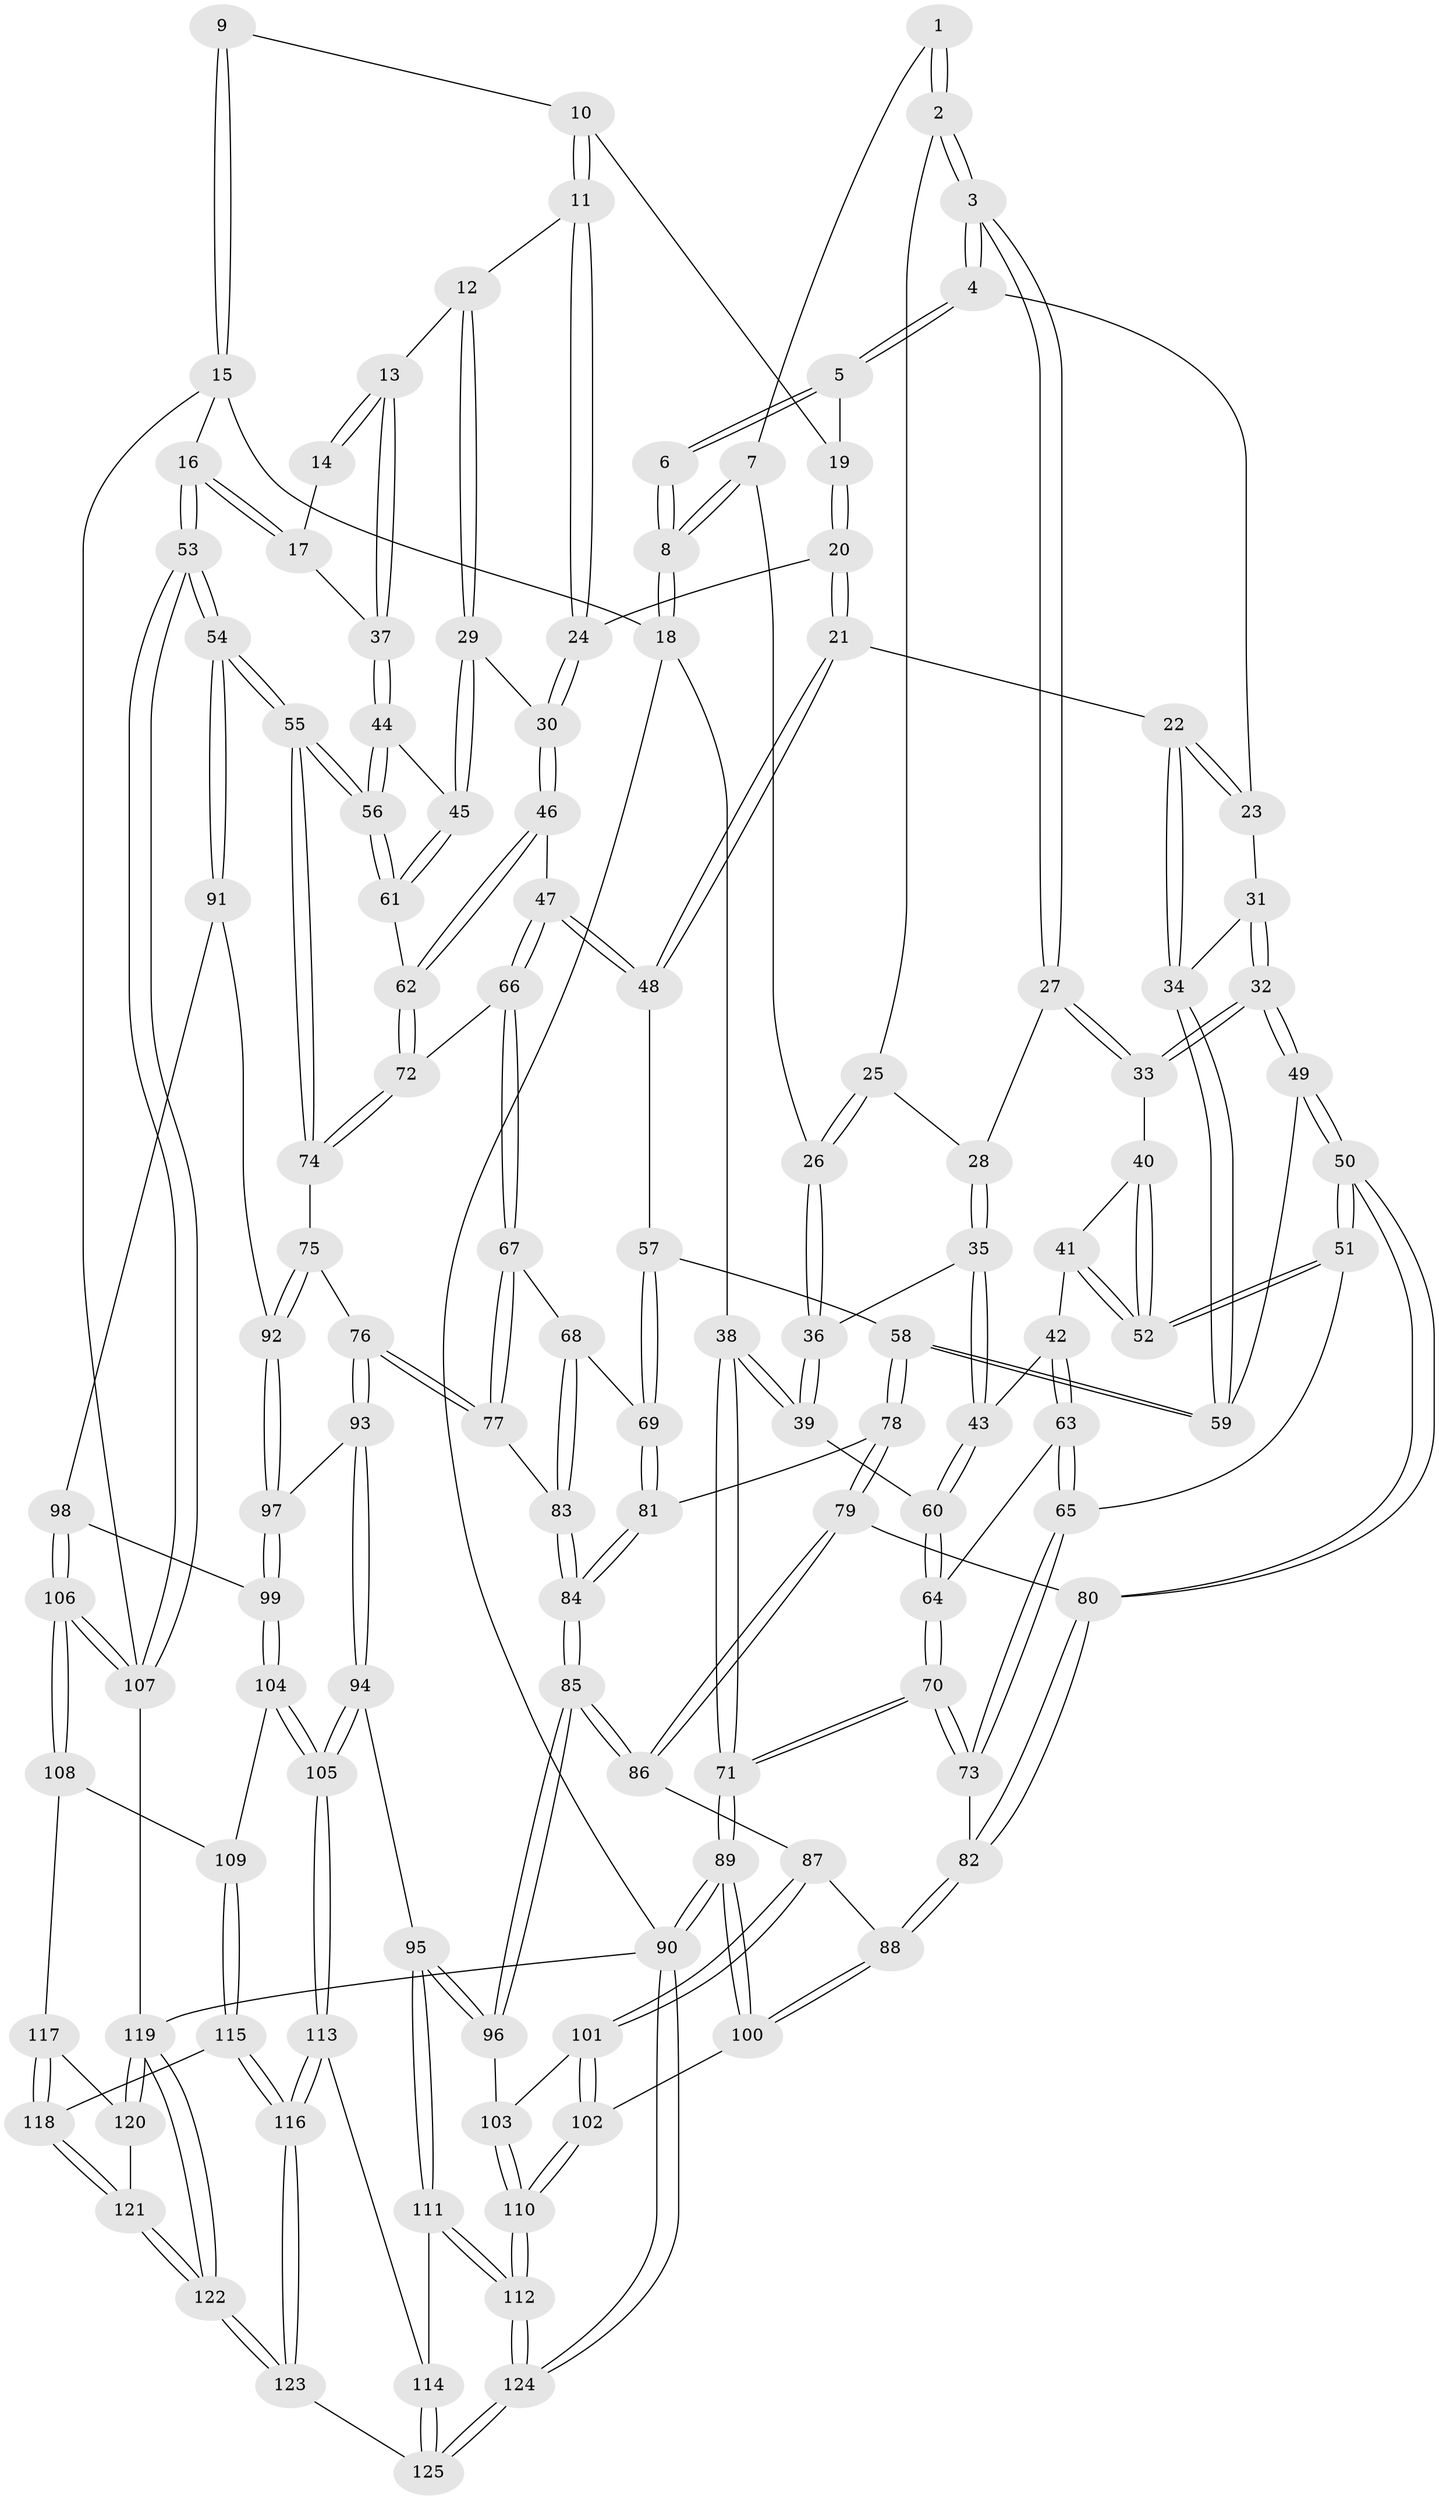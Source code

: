 // Generated by graph-tools (version 1.1) at 2025/38/03/09/25 02:38:20]
// undirected, 125 vertices, 309 edges
graph export_dot {
graph [start="1"]
  node [color=gray90,style=filled];
  1 [pos="+0.14279077727413167+0.04768355880913273"];
  2 [pos="+0.18426551144730602+0.09407480911972353"];
  3 [pos="+0.24683985178451703+0.12001458689346578"];
  4 [pos="+0.319018473716555+0.08815369618961442"];
  5 [pos="+0.47904179338216+0"];
  6 [pos="+0+0"];
  7 [pos="+0.07283395463025541+0.11947890755407535"];
  8 [pos="+0+0"];
  9 [pos="+0.9081206444646066+0"];
  10 [pos="+0.5712524963225774+0"];
  11 [pos="+0.705412987786173+0.1033801345423091"];
  12 [pos="+0.7373138121431694+0.13890934581000142"];
  13 [pos="+0.8206054613280104+0.1643161570452166"];
  14 [pos="+0.8717288274519454+0.026049257551737058"];
  15 [pos="+1+0"];
  16 [pos="+1+0.22522070198060837"];
  17 [pos="+0.9795587432442883+0.16887373174398682"];
  18 [pos="+0+0"];
  19 [pos="+0.52132705538726+0"];
  20 [pos="+0.5346633202352618+0.156204469073399"];
  21 [pos="+0.49733730417286093+0.20629886001423386"];
  22 [pos="+0.41236402934642663+0.21127398416088203"];
  23 [pos="+0.3281990422987415+0.10685531459443354"];
  24 [pos="+0.6116856987695946+0.19633479774485915"];
  25 [pos="+0.11786654713067427+0.16252500529364586"];
  26 [pos="+0.061430692304873365+0.17397102818339757"];
  27 [pos="+0.22750826189879023+0.19105454075185493"];
  28 [pos="+0.16099143368520757+0.19951025346541845"];
  29 [pos="+0.6655441480122366+0.23513278332210985"];
  30 [pos="+0.6533314665364204+0.23852949152237693"];
  31 [pos="+0.3210989857701574+0.19750020176159017"];
  32 [pos="+0.289972535100865+0.26528013982633175"];
  33 [pos="+0.23201755128782475+0.21314990486386584"];
  34 [pos="+0.3771826616689546+0.2561892033374995"];
  35 [pos="+0.13011528624238347+0.2431541641216382"];
  36 [pos="+0.028047821793210834+0.20524191830654606"];
  37 [pos="+0.8332409605062799+0.19560524779919106"];
  38 [pos="+0+0.22356080035684392"];
  39 [pos="+0+0.2283802415225382"];
  40 [pos="+0.2077915938452238+0.24440323628314894"];
  41 [pos="+0.15881079269001802+0.2739042244558859"];
  42 [pos="+0.1500147972260445+0.274008702755554"];
  43 [pos="+0.1482550312280689+0.2716876888919287"];
  44 [pos="+0.8275550426688687+0.25611016516436785"];
  45 [pos="+0.7709439870832389+0.261951532258031"];
  46 [pos="+0.6490137648937309+0.2556585042877913"];
  47 [pos="+0.5362189757567007+0.3122848955894168"];
  48 [pos="+0.5079134443362373+0.28534774002418656"];
  49 [pos="+0.331031297388124+0.33407067035894833"];
  50 [pos="+0.2665310978525133+0.3749032106908803"];
  51 [pos="+0.23956022788661796+0.364336554587911"];
  52 [pos="+0.22900937568890375+0.3467344642880677"];
  53 [pos="+1+0.5226657389243005"];
  54 [pos="+1+0.47818492422525405"];
  55 [pos="+0.9325554550531764+0.42817018699977194"];
  56 [pos="+0.8913283491554733+0.37884456322616217"];
  57 [pos="+0.49109003854752353+0.2963834025806336"];
  58 [pos="+0.34657349308784696+0.34192190004138817"];
  59 [pos="+0.33239402808035967+0.3340318364472276"];
  60 [pos="+0.032340167569955676+0.2831626344714549"];
  61 [pos="+0.683765842557621+0.3504335440586129"];
  62 [pos="+0.6670488547242179+0.3544678075103447"];
  63 [pos="+0.10993683371153369+0.34537645720435467"];
  64 [pos="+0.09392431624965063+0.3431141191076651"];
  65 [pos="+0.13725100838781523+0.3705219677174616"];
  66 [pos="+0.5534074929637429+0.3556776512272911"];
  67 [pos="+0.538707017590512+0.3929706567613077"];
  68 [pos="+0.48982028102495817+0.4189794306580418"];
  69 [pos="+0.4407030684918368+0.42137813942068"];
  70 [pos="+0+0.538700510356643"];
  71 [pos="+0+0.5741116743573328"];
  72 [pos="+0.6641312843432726+0.3590556139510597"];
  73 [pos="+0.11686318567836697+0.5035505260112181"];
  74 [pos="+0.6736519603197098+0.457255092605197"];
  75 [pos="+0.6533542608673066+0.4855217042501611"];
  76 [pos="+0.6216037955664842+0.4926003315024292"];
  77 [pos="+0.6202797259125375+0.49238726298982305"];
  78 [pos="+0.41874776319219786+0.42323824677226557"];
  79 [pos="+0.3318445568234865+0.4822168579654663"];
  80 [pos="+0.262079225676534+0.40080902605223445"];
  81 [pos="+0.42348750743043473+0.4261198743224878"];
  82 [pos="+0.19753545594854574+0.5278971827281747"];
  83 [pos="+0.5385922154125372+0.5200282610494322"];
  84 [pos="+0.43775311718390375+0.6154644475035036"];
  85 [pos="+0.43354299236135685+0.6264403934002886"];
  86 [pos="+0.3317243464726831+0.48333388217505585"];
  87 [pos="+0.23017578265083355+0.5685421079024592"];
  88 [pos="+0.21890931232048313+0.5588527215630724"];
  89 [pos="+0+0.8427716302211514"];
  90 [pos="+0+1"];
  91 [pos="+0.6972441336243032+0.5411357214549685"];
  92 [pos="+0.6827116603785439+0.527884217467618"];
  93 [pos="+0.5991158819108763+0.6361631596210624"];
  94 [pos="+0.5205001255723541+0.6862739358494873"];
  95 [pos="+0.47938792220672144+0.6733682796174287"];
  96 [pos="+0.431335315868996+0.6367993969351168"];
  97 [pos="+0.6333728519561079+0.6337887031366525"];
  98 [pos="+0.7461969454362409+0.6455096576927316"];
  99 [pos="+0.7349452281296285+0.6557225611923438"];
  100 [pos="+0+0.7721099453644351"];
  101 [pos="+0.27638050463626374+0.6292441818358046"];
  102 [pos="+0.20424955120451543+0.7288735703183864"];
  103 [pos="+0.40121757522011364+0.6454134011197007"];
  104 [pos="+0.7164500182252317+0.7175954870114448"];
  105 [pos="+0.6079293394131432+0.7886061333244734"];
  106 [pos="+1+0.5768988257233079"];
  107 [pos="+1+0.5697355107181612"];
  108 [pos="+1+0.6615211756688629"];
  109 [pos="+0.7763820506801729+0.7838641583072077"];
  110 [pos="+0.30597419627534883+0.8859587767160051"];
  111 [pos="+0.4342849782314227+0.8919612267070385"];
  112 [pos="+0.3067367698108478+0.8918841931569759"];
  113 [pos="+0.6097200744848811+0.807830262884159"];
  114 [pos="+0.46718276818213944+0.9093674816078182"];
  115 [pos="+0.7680239514218368+0.8598173511766586"];
  116 [pos="+0.6896410524722232+0.9095920063926841"];
  117 [pos="+0.9382134656468168+0.7870969349642845"];
  118 [pos="+0.8297294631677825+0.8705878644568319"];
  119 [pos="+1+1"];
  120 [pos="+0.9371743467828333+0.8102823326728186"];
  121 [pos="+0.9005069725675968+1"];
  122 [pos="+1+1"];
  123 [pos="+0.6640071708165488+1"];
  124 [pos="+0.020810271210809653+1"];
  125 [pos="+0.5944822333307884+1"];
  1 -- 2;
  1 -- 2;
  1 -- 7;
  2 -- 3;
  2 -- 3;
  2 -- 25;
  3 -- 4;
  3 -- 4;
  3 -- 27;
  3 -- 27;
  4 -- 5;
  4 -- 5;
  4 -- 23;
  5 -- 6;
  5 -- 6;
  5 -- 19;
  6 -- 8;
  6 -- 8;
  7 -- 8;
  7 -- 8;
  7 -- 26;
  8 -- 18;
  8 -- 18;
  9 -- 10;
  9 -- 15;
  9 -- 15;
  10 -- 11;
  10 -- 11;
  10 -- 19;
  11 -- 12;
  11 -- 24;
  11 -- 24;
  12 -- 13;
  12 -- 29;
  12 -- 29;
  13 -- 14;
  13 -- 14;
  13 -- 37;
  13 -- 37;
  14 -- 17;
  15 -- 16;
  15 -- 18;
  15 -- 107;
  16 -- 17;
  16 -- 17;
  16 -- 53;
  16 -- 53;
  17 -- 37;
  18 -- 38;
  18 -- 90;
  19 -- 20;
  19 -- 20;
  20 -- 21;
  20 -- 21;
  20 -- 24;
  21 -- 22;
  21 -- 48;
  21 -- 48;
  22 -- 23;
  22 -- 23;
  22 -- 34;
  22 -- 34;
  23 -- 31;
  24 -- 30;
  24 -- 30;
  25 -- 26;
  25 -- 26;
  25 -- 28;
  26 -- 36;
  26 -- 36;
  27 -- 28;
  27 -- 33;
  27 -- 33;
  28 -- 35;
  28 -- 35;
  29 -- 30;
  29 -- 45;
  29 -- 45;
  30 -- 46;
  30 -- 46;
  31 -- 32;
  31 -- 32;
  31 -- 34;
  32 -- 33;
  32 -- 33;
  32 -- 49;
  32 -- 49;
  33 -- 40;
  34 -- 59;
  34 -- 59;
  35 -- 36;
  35 -- 43;
  35 -- 43;
  36 -- 39;
  36 -- 39;
  37 -- 44;
  37 -- 44;
  38 -- 39;
  38 -- 39;
  38 -- 71;
  38 -- 71;
  39 -- 60;
  40 -- 41;
  40 -- 52;
  40 -- 52;
  41 -- 42;
  41 -- 52;
  41 -- 52;
  42 -- 43;
  42 -- 63;
  42 -- 63;
  43 -- 60;
  43 -- 60;
  44 -- 45;
  44 -- 56;
  44 -- 56;
  45 -- 61;
  45 -- 61;
  46 -- 47;
  46 -- 62;
  46 -- 62;
  47 -- 48;
  47 -- 48;
  47 -- 66;
  47 -- 66;
  48 -- 57;
  49 -- 50;
  49 -- 50;
  49 -- 59;
  50 -- 51;
  50 -- 51;
  50 -- 80;
  50 -- 80;
  51 -- 52;
  51 -- 52;
  51 -- 65;
  53 -- 54;
  53 -- 54;
  53 -- 107;
  53 -- 107;
  54 -- 55;
  54 -- 55;
  54 -- 91;
  54 -- 91;
  55 -- 56;
  55 -- 56;
  55 -- 74;
  55 -- 74;
  56 -- 61;
  56 -- 61;
  57 -- 58;
  57 -- 69;
  57 -- 69;
  58 -- 59;
  58 -- 59;
  58 -- 78;
  58 -- 78;
  60 -- 64;
  60 -- 64;
  61 -- 62;
  62 -- 72;
  62 -- 72;
  63 -- 64;
  63 -- 65;
  63 -- 65;
  64 -- 70;
  64 -- 70;
  65 -- 73;
  65 -- 73;
  66 -- 67;
  66 -- 67;
  66 -- 72;
  67 -- 68;
  67 -- 77;
  67 -- 77;
  68 -- 69;
  68 -- 83;
  68 -- 83;
  69 -- 81;
  69 -- 81;
  70 -- 71;
  70 -- 71;
  70 -- 73;
  70 -- 73;
  71 -- 89;
  71 -- 89;
  72 -- 74;
  72 -- 74;
  73 -- 82;
  74 -- 75;
  75 -- 76;
  75 -- 92;
  75 -- 92;
  76 -- 77;
  76 -- 77;
  76 -- 93;
  76 -- 93;
  77 -- 83;
  78 -- 79;
  78 -- 79;
  78 -- 81;
  79 -- 80;
  79 -- 86;
  79 -- 86;
  80 -- 82;
  80 -- 82;
  81 -- 84;
  81 -- 84;
  82 -- 88;
  82 -- 88;
  83 -- 84;
  83 -- 84;
  84 -- 85;
  84 -- 85;
  85 -- 86;
  85 -- 86;
  85 -- 96;
  85 -- 96;
  86 -- 87;
  87 -- 88;
  87 -- 101;
  87 -- 101;
  88 -- 100;
  88 -- 100;
  89 -- 90;
  89 -- 90;
  89 -- 100;
  89 -- 100;
  90 -- 124;
  90 -- 124;
  90 -- 119;
  91 -- 92;
  91 -- 98;
  92 -- 97;
  92 -- 97;
  93 -- 94;
  93 -- 94;
  93 -- 97;
  94 -- 95;
  94 -- 105;
  94 -- 105;
  95 -- 96;
  95 -- 96;
  95 -- 111;
  95 -- 111;
  96 -- 103;
  97 -- 99;
  97 -- 99;
  98 -- 99;
  98 -- 106;
  98 -- 106;
  99 -- 104;
  99 -- 104;
  100 -- 102;
  101 -- 102;
  101 -- 102;
  101 -- 103;
  102 -- 110;
  102 -- 110;
  103 -- 110;
  103 -- 110;
  104 -- 105;
  104 -- 105;
  104 -- 109;
  105 -- 113;
  105 -- 113;
  106 -- 107;
  106 -- 107;
  106 -- 108;
  106 -- 108;
  107 -- 119;
  108 -- 109;
  108 -- 117;
  109 -- 115;
  109 -- 115;
  110 -- 112;
  110 -- 112;
  111 -- 112;
  111 -- 112;
  111 -- 114;
  112 -- 124;
  112 -- 124;
  113 -- 114;
  113 -- 116;
  113 -- 116;
  114 -- 125;
  114 -- 125;
  115 -- 116;
  115 -- 116;
  115 -- 118;
  116 -- 123;
  116 -- 123;
  117 -- 118;
  117 -- 118;
  117 -- 120;
  118 -- 121;
  118 -- 121;
  119 -- 120;
  119 -- 120;
  119 -- 122;
  119 -- 122;
  120 -- 121;
  121 -- 122;
  121 -- 122;
  122 -- 123;
  122 -- 123;
  123 -- 125;
  124 -- 125;
  124 -- 125;
}
